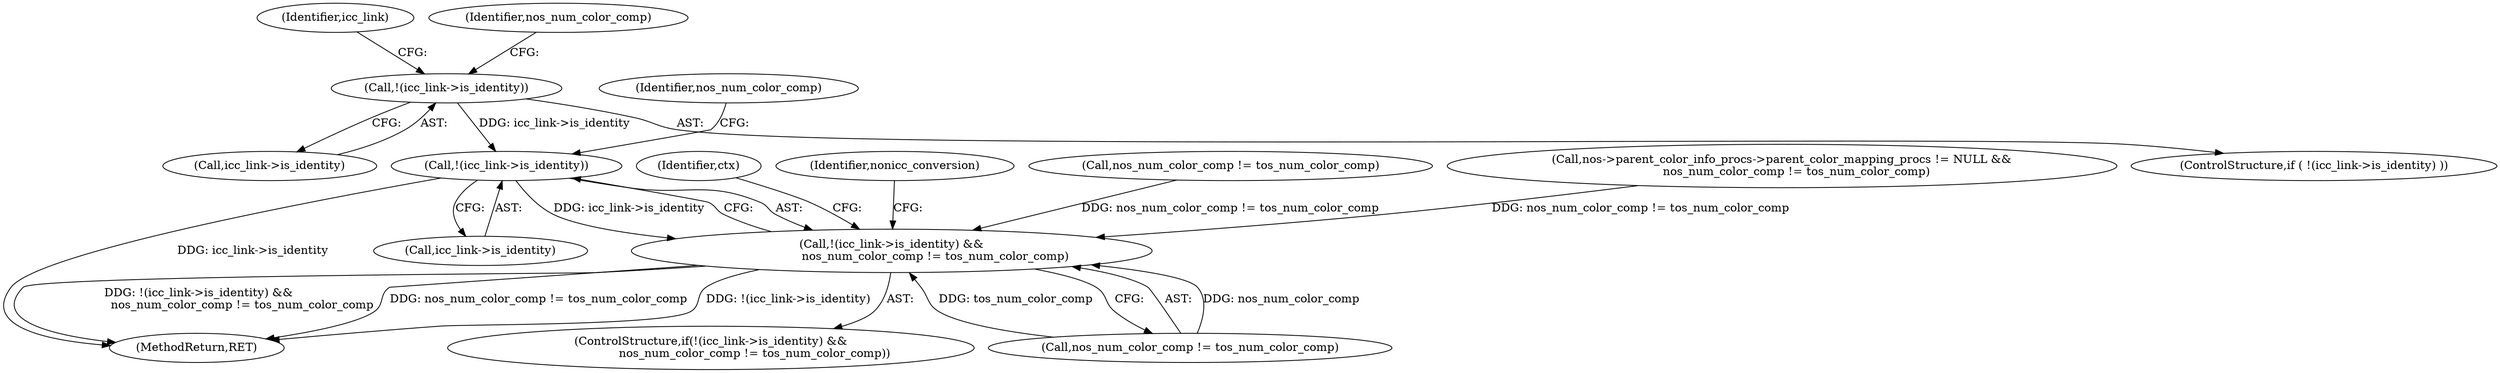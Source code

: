 digraph "0_ghostscript_d621292fb2c8157d9899dcd83fd04dd250e30fe4@pointer" {
"1000714" [label="(Call,!(icc_link->is_identity))"];
"1000576" [label="(Call,!(icc_link->is_identity))"];
"1000713" [label="(Call,!(icc_link->is_identity) &&\n                        nos_num_color_comp != tos_num_color_comp)"];
"1000724" [label="(Identifier,ctx)"];
"1000714" [label="(Call,!(icc_link->is_identity))"];
"1000715" [label="(Call,icc_link->is_identity)"];
"1000711" [label="(Identifier,icc_link)"];
"1000736" [label="(Identifier,nonicc_conversion)"];
"1000577" [label="(Call,icc_link->is_identity)"];
"1000942" [label="(MethodReturn,RET)"];
"1000719" [label="(Identifier,nos_num_color_comp)"];
"1000712" [label="(ControlStructure,if(!(icc_link->is_identity) &&\n                        nos_num_color_comp != tos_num_color_comp))"];
"1000582" [label="(Call,nos_num_color_comp != tos_num_color_comp)"];
"1000718" [label="(Call,nos_num_color_comp != tos_num_color_comp)"];
"1000473" [label="(Call,nos->parent_color_info_procs->parent_color_mapping_procs != NULL &&\n        nos_num_color_comp != tos_num_color_comp)"];
"1000583" [label="(Identifier,nos_num_color_comp)"];
"1000713" [label="(Call,!(icc_link->is_identity) &&\n                        nos_num_color_comp != tos_num_color_comp)"];
"1000575" [label="(ControlStructure,if ( !(icc_link->is_identity) ))"];
"1000576" [label="(Call,!(icc_link->is_identity))"];
"1000714" -> "1000713"  [label="AST: "];
"1000714" -> "1000715"  [label="CFG: "];
"1000715" -> "1000714"  [label="AST: "];
"1000719" -> "1000714"  [label="CFG: "];
"1000713" -> "1000714"  [label="CFG: "];
"1000714" -> "1000942"  [label="DDG: icc_link->is_identity"];
"1000714" -> "1000713"  [label="DDG: icc_link->is_identity"];
"1000576" -> "1000714"  [label="DDG: icc_link->is_identity"];
"1000576" -> "1000575"  [label="AST: "];
"1000576" -> "1000577"  [label="CFG: "];
"1000577" -> "1000576"  [label="AST: "];
"1000583" -> "1000576"  [label="CFG: "];
"1000711" -> "1000576"  [label="CFG: "];
"1000713" -> "1000712"  [label="AST: "];
"1000713" -> "1000718"  [label="CFG: "];
"1000718" -> "1000713"  [label="AST: "];
"1000724" -> "1000713"  [label="CFG: "];
"1000736" -> "1000713"  [label="CFG: "];
"1000713" -> "1000942"  [label="DDG: !(icc_link->is_identity)"];
"1000713" -> "1000942"  [label="DDG: !(icc_link->is_identity) &&\n                        nos_num_color_comp != tos_num_color_comp"];
"1000713" -> "1000942"  [label="DDG: nos_num_color_comp != tos_num_color_comp"];
"1000718" -> "1000713"  [label="DDG: nos_num_color_comp"];
"1000718" -> "1000713"  [label="DDG: tos_num_color_comp"];
"1000582" -> "1000713"  [label="DDG: nos_num_color_comp != tos_num_color_comp"];
"1000473" -> "1000713"  [label="DDG: nos_num_color_comp != tos_num_color_comp"];
}
